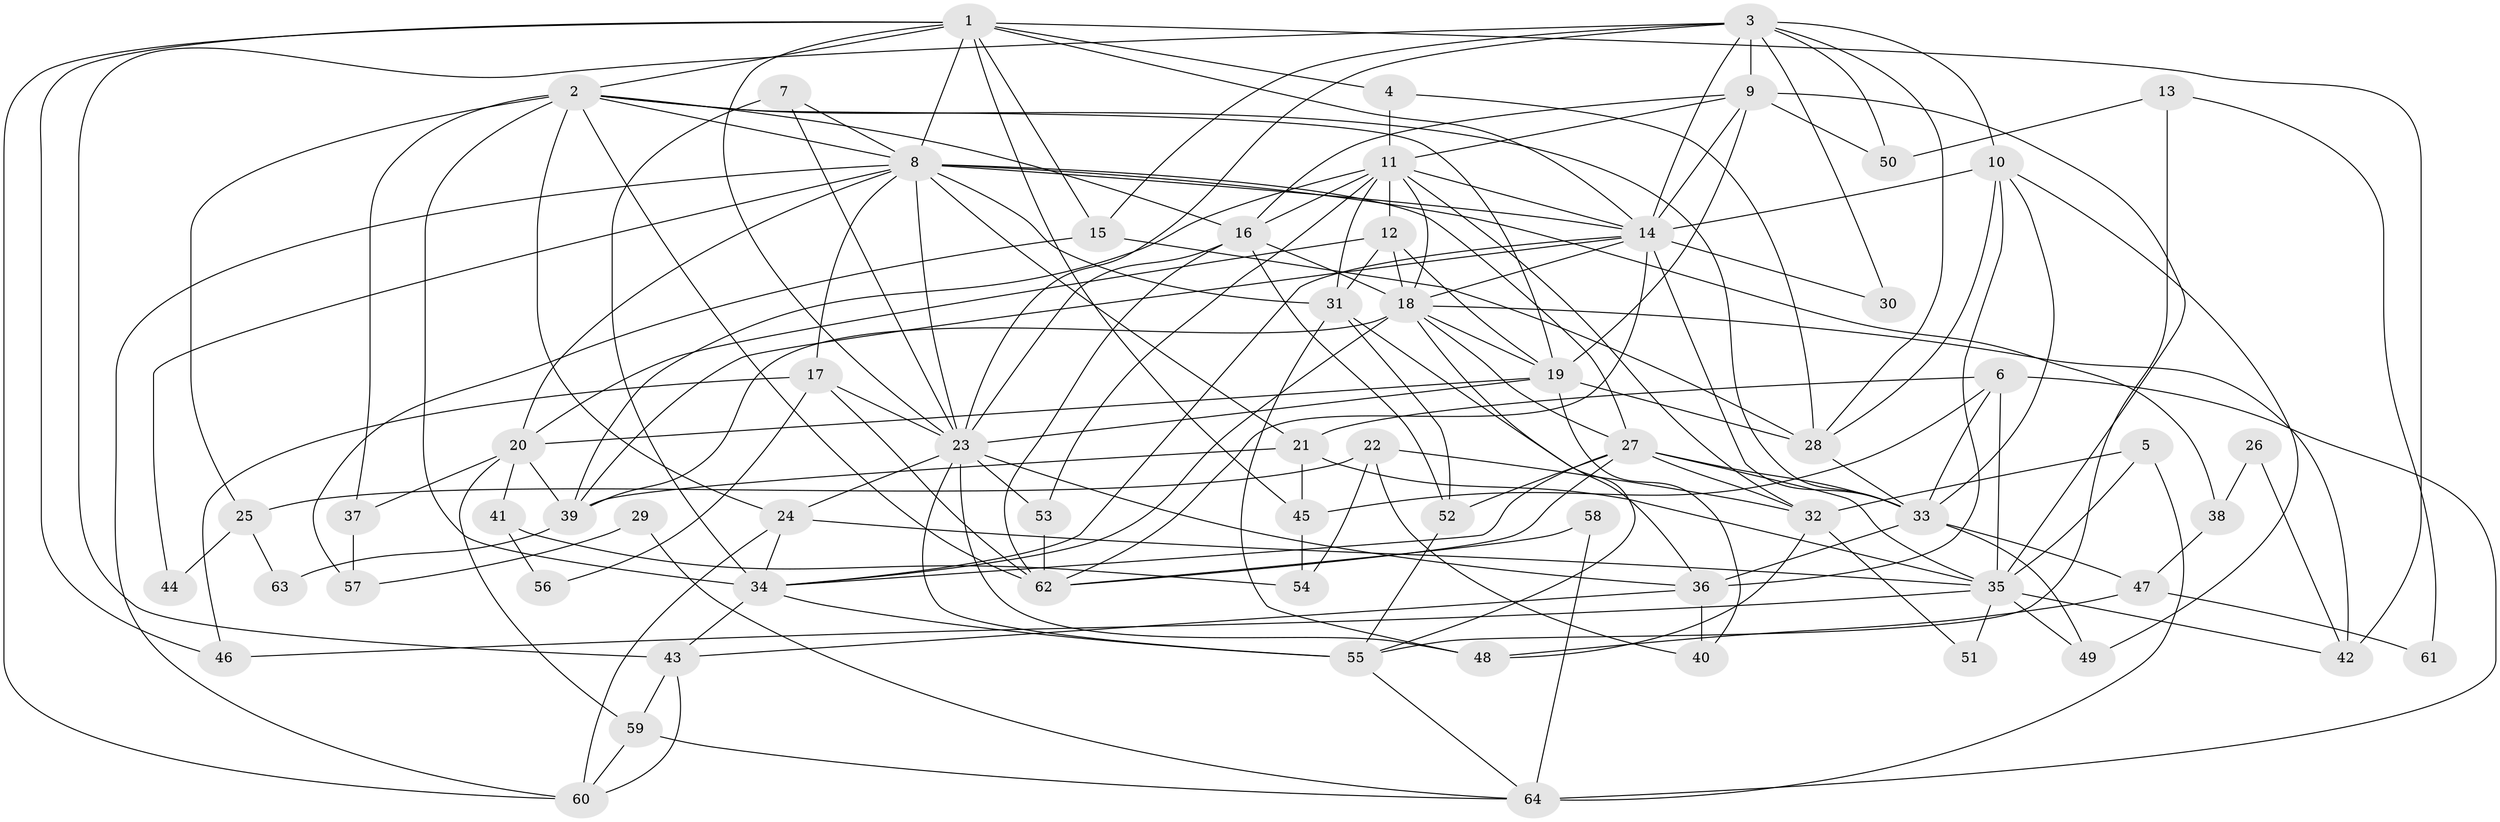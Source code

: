 // original degree distribution, {4: 0.2677165354330709, 2: 0.13385826771653545, 3: 0.2677165354330709, 5: 0.1968503937007874, 7: 0.015748031496062992, 6: 0.10236220472440945, 10: 0.007874015748031496, 9: 0.007874015748031496}
// Generated by graph-tools (version 1.1) at 2025/36/03/09/25 02:36:24]
// undirected, 64 vertices, 168 edges
graph export_dot {
graph [start="1"]
  node [color=gray90,style=filled];
  1;
  2;
  3;
  4;
  5;
  6;
  7;
  8;
  9;
  10;
  11;
  12;
  13;
  14;
  15;
  16;
  17;
  18;
  19;
  20;
  21;
  22;
  23;
  24;
  25;
  26;
  27;
  28;
  29;
  30;
  31;
  32;
  33;
  34;
  35;
  36;
  37;
  38;
  39;
  40;
  41;
  42;
  43;
  44;
  45;
  46;
  47;
  48;
  49;
  50;
  51;
  52;
  53;
  54;
  55;
  56;
  57;
  58;
  59;
  60;
  61;
  62;
  63;
  64;
  1 -- 2 [weight=1.0];
  1 -- 4 [weight=1.0];
  1 -- 8 [weight=1.0];
  1 -- 14 [weight=1.0];
  1 -- 15 [weight=1.0];
  1 -- 23 [weight=1.0];
  1 -- 42 [weight=2.0];
  1 -- 45 [weight=1.0];
  1 -- 46 [weight=1.0];
  1 -- 60 [weight=1.0];
  2 -- 8 [weight=1.0];
  2 -- 16 [weight=1.0];
  2 -- 19 [weight=1.0];
  2 -- 24 [weight=1.0];
  2 -- 25 [weight=1.0];
  2 -- 33 [weight=1.0];
  2 -- 34 [weight=2.0];
  2 -- 37 [weight=1.0];
  2 -- 62 [weight=1.0];
  3 -- 9 [weight=1.0];
  3 -- 10 [weight=1.0];
  3 -- 14 [weight=1.0];
  3 -- 15 [weight=1.0];
  3 -- 23 [weight=1.0];
  3 -- 28 [weight=1.0];
  3 -- 30 [weight=1.0];
  3 -- 43 [weight=1.0];
  3 -- 50 [weight=1.0];
  4 -- 11 [weight=1.0];
  4 -- 28 [weight=1.0];
  5 -- 32 [weight=1.0];
  5 -- 35 [weight=2.0];
  5 -- 64 [weight=1.0];
  6 -- 21 [weight=1.0];
  6 -- 33 [weight=1.0];
  6 -- 35 [weight=1.0];
  6 -- 45 [weight=1.0];
  6 -- 64 [weight=1.0];
  7 -- 8 [weight=1.0];
  7 -- 23 [weight=1.0];
  7 -- 34 [weight=2.0];
  8 -- 14 [weight=4.0];
  8 -- 17 [weight=1.0];
  8 -- 20 [weight=1.0];
  8 -- 21 [weight=1.0];
  8 -- 23 [weight=1.0];
  8 -- 27 [weight=1.0];
  8 -- 31 [weight=2.0];
  8 -- 38 [weight=1.0];
  8 -- 44 [weight=1.0];
  8 -- 60 [weight=1.0];
  9 -- 11 [weight=1.0];
  9 -- 14 [weight=1.0];
  9 -- 16 [weight=1.0];
  9 -- 19 [weight=1.0];
  9 -- 35 [weight=1.0];
  9 -- 50 [weight=1.0];
  10 -- 14 [weight=2.0];
  10 -- 28 [weight=1.0];
  10 -- 33 [weight=1.0];
  10 -- 36 [weight=1.0];
  10 -- 49 [weight=1.0];
  11 -- 12 [weight=3.0];
  11 -- 14 [weight=1.0];
  11 -- 16 [weight=1.0];
  11 -- 18 [weight=1.0];
  11 -- 31 [weight=1.0];
  11 -- 32 [weight=1.0];
  11 -- 39 [weight=1.0];
  11 -- 53 [weight=1.0];
  12 -- 18 [weight=1.0];
  12 -- 19 [weight=1.0];
  12 -- 20 [weight=1.0];
  12 -- 31 [weight=3.0];
  13 -- 50 [weight=1.0];
  13 -- 55 [weight=1.0];
  13 -- 61 [weight=1.0];
  14 -- 18 [weight=1.0];
  14 -- 30 [weight=1.0];
  14 -- 33 [weight=1.0];
  14 -- 34 [weight=1.0];
  14 -- 39 [weight=1.0];
  14 -- 62 [weight=1.0];
  15 -- 28 [weight=1.0];
  15 -- 57 [weight=1.0];
  16 -- 18 [weight=1.0];
  16 -- 23 [weight=1.0];
  16 -- 52 [weight=1.0];
  16 -- 62 [weight=1.0];
  17 -- 23 [weight=1.0];
  17 -- 46 [weight=1.0];
  17 -- 56 [weight=1.0];
  17 -- 62 [weight=1.0];
  18 -- 19 [weight=1.0];
  18 -- 27 [weight=1.0];
  18 -- 34 [weight=1.0];
  18 -- 39 [weight=2.0];
  18 -- 42 [weight=1.0];
  18 -- 55 [weight=1.0];
  19 -- 20 [weight=2.0];
  19 -- 23 [weight=1.0];
  19 -- 28 [weight=1.0];
  19 -- 40 [weight=1.0];
  20 -- 37 [weight=1.0];
  20 -- 39 [weight=1.0];
  20 -- 41 [weight=1.0];
  20 -- 59 [weight=1.0];
  21 -- 35 [weight=1.0];
  21 -- 39 [weight=1.0];
  21 -- 45 [weight=1.0];
  22 -- 25 [weight=1.0];
  22 -- 32 [weight=1.0];
  22 -- 40 [weight=1.0];
  22 -- 54 [weight=1.0];
  23 -- 24 [weight=1.0];
  23 -- 36 [weight=1.0];
  23 -- 48 [weight=1.0];
  23 -- 53 [weight=1.0];
  23 -- 55 [weight=2.0];
  24 -- 34 [weight=1.0];
  24 -- 35 [weight=1.0];
  24 -- 60 [weight=1.0];
  25 -- 44 [weight=1.0];
  25 -- 63 [weight=1.0];
  26 -- 38 [weight=1.0];
  26 -- 42 [weight=1.0];
  27 -- 32 [weight=3.0];
  27 -- 33 [weight=1.0];
  27 -- 34 [weight=1.0];
  27 -- 35 [weight=1.0];
  27 -- 52 [weight=1.0];
  27 -- 62 [weight=1.0];
  28 -- 33 [weight=1.0];
  29 -- 57 [weight=1.0];
  29 -- 64 [weight=1.0];
  31 -- 36 [weight=1.0];
  31 -- 48 [weight=1.0];
  31 -- 52 [weight=1.0];
  32 -- 48 [weight=1.0];
  32 -- 51 [weight=1.0];
  33 -- 36 [weight=1.0];
  33 -- 47 [weight=1.0];
  33 -- 49 [weight=1.0];
  34 -- 43 [weight=1.0];
  34 -- 55 [weight=1.0];
  35 -- 42 [weight=1.0];
  35 -- 46 [weight=1.0];
  35 -- 49 [weight=1.0];
  35 -- 51 [weight=1.0];
  36 -- 40 [weight=1.0];
  36 -- 43 [weight=1.0];
  37 -- 57 [weight=1.0];
  38 -- 47 [weight=1.0];
  39 -- 63 [weight=1.0];
  41 -- 54 [weight=1.0];
  41 -- 56 [weight=1.0];
  43 -- 59 [weight=1.0];
  43 -- 60 [weight=1.0];
  45 -- 54 [weight=1.0];
  47 -- 48 [weight=1.0];
  47 -- 61 [weight=1.0];
  52 -- 55 [weight=1.0];
  53 -- 62 [weight=1.0];
  55 -- 64 [weight=1.0];
  58 -- 62 [weight=1.0];
  58 -- 64 [weight=1.0];
  59 -- 60 [weight=1.0];
  59 -- 64 [weight=1.0];
}

